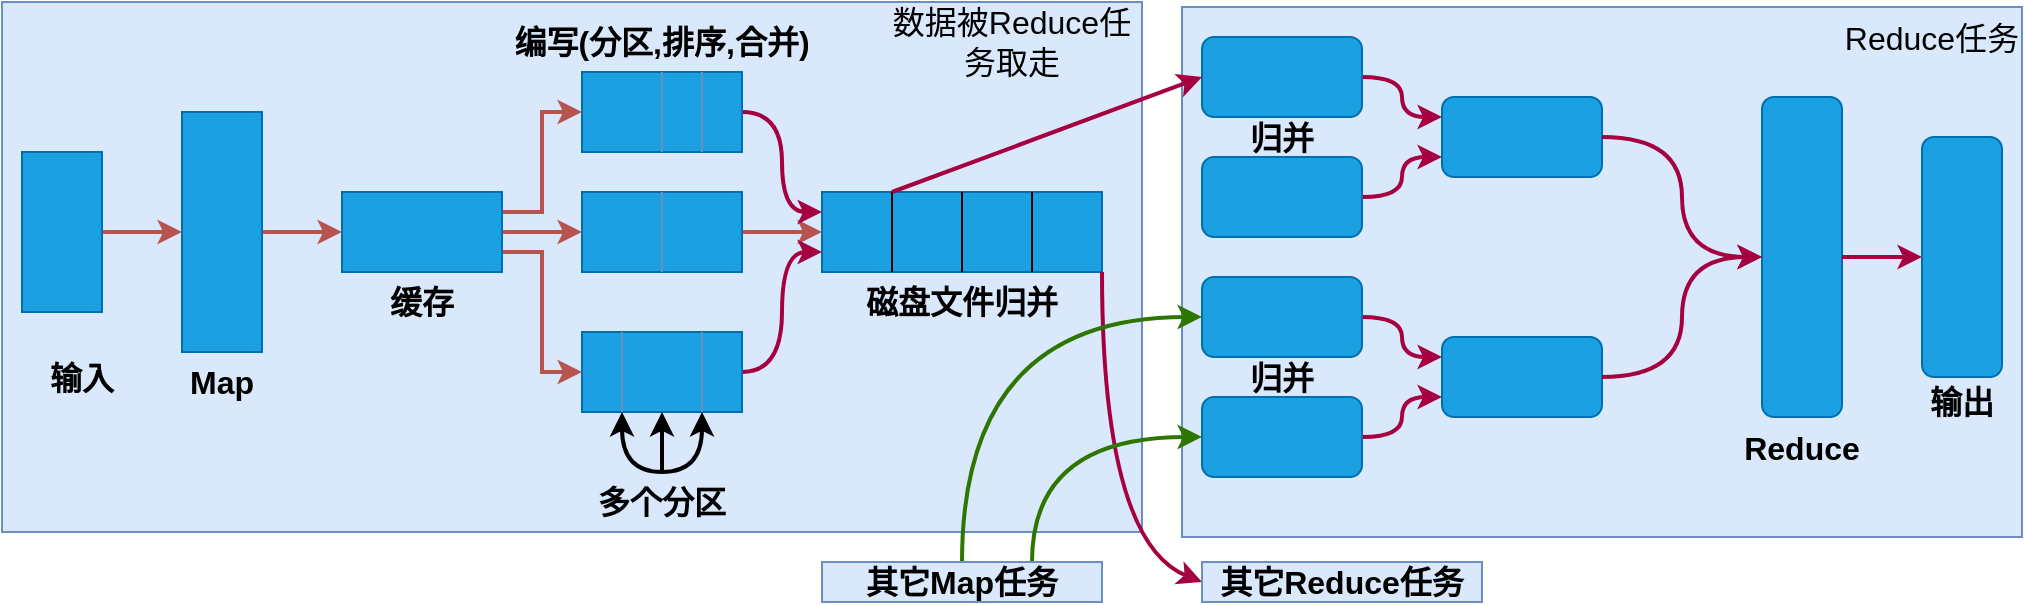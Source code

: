 <mxfile version="12.9.6" type="device"><diagram id="Pw0foBb-HAgVda1DWYSN" name="第 1 页"><mxGraphModel dx="782" dy="499" grid="1" gridSize="10" guides="1" tooltips="1" connect="1" arrows="1" fold="1" page="1" pageScale="1" pageWidth="827" pageHeight="1169" math="0" shadow="0"><root><mxCell id="0"/><mxCell id="1" parent="0"/><mxCell id="sdnTaXhmUEfTiYc25BHq-26" value="" style="rounded=0;whiteSpace=wrap;html=1;fillColor=#dae8fc;strokeColor=#6c8ebf;" vertex="1" parent="1"><mxGeometry x="20" y="50" width="570" height="265" as="geometry"/></mxCell><mxCell id="sdnTaXhmUEfTiYc25BHq-5" value="" style="edgeStyle=orthogonalEdgeStyle;rounded=0;orthogonalLoop=1;jettySize=auto;html=1;fillColor=#f8cecc;strokeColor=#b85450;strokeWidth=2;fontStyle=1;fontSize=16;" edge="1" parent="1" source="sdnTaXhmUEfTiYc25BHq-3" target="sdnTaXhmUEfTiYc25BHq-4"><mxGeometry relative="1" as="geometry"/></mxCell><mxCell id="sdnTaXhmUEfTiYc25BHq-3" value="" style="rounded=0;whiteSpace=wrap;html=1;fillColor=#1ba1e2;strokeColor=#006EAF;fontStyle=1;fontSize=16;fontColor=#ffffff;" vertex="1" parent="1"><mxGeometry x="30" y="125" width="40" height="80" as="geometry"/></mxCell><mxCell id="sdnTaXhmUEfTiYc25BHq-7" value="" style="edgeStyle=orthogonalEdgeStyle;rounded=0;orthogonalLoop=1;jettySize=auto;html=1;fillColor=#f8cecc;strokeColor=#b85450;strokeWidth=2;fontStyle=1;fontSize=16;" edge="1" parent="1" source="sdnTaXhmUEfTiYc25BHq-4" target="sdnTaXhmUEfTiYc25BHq-6"><mxGeometry relative="1" as="geometry"/></mxCell><mxCell id="sdnTaXhmUEfTiYc25BHq-4" value="" style="rounded=0;whiteSpace=wrap;html=1;fillColor=#1ba1e2;strokeColor=#006EAF;fontStyle=1;fontSize=16;fontColor=#ffffff;" vertex="1" parent="1"><mxGeometry x="110" y="105" width="40" height="120" as="geometry"/></mxCell><mxCell id="sdnTaXhmUEfTiYc25BHq-9" value="" style="edgeStyle=orthogonalEdgeStyle;rounded=0;orthogonalLoop=1;jettySize=auto;html=1;fillColor=#f8cecc;strokeColor=#b85450;strokeWidth=2;fontStyle=1;fontSize=16;" edge="1" parent="1" source="sdnTaXhmUEfTiYc25BHq-6" target="sdnTaXhmUEfTiYc25BHq-8"><mxGeometry relative="1" as="geometry"/></mxCell><mxCell id="sdnTaXhmUEfTiYc25BHq-19" style="edgeStyle=orthogonalEdgeStyle;rounded=0;orthogonalLoop=1;jettySize=auto;html=1;exitX=1;exitY=0.25;exitDx=0;exitDy=0;entryX=0;entryY=0.5;entryDx=0;entryDy=0;endArrow=classic;endFill=1;fillColor=#f8cecc;strokeColor=#b85450;strokeWidth=2;fontStyle=1;fontSize=16;" edge="1" parent="1" source="sdnTaXhmUEfTiYc25BHq-6" target="sdnTaXhmUEfTiYc25BHq-15"><mxGeometry relative="1" as="geometry"/></mxCell><mxCell id="sdnTaXhmUEfTiYc25BHq-20" style="edgeStyle=orthogonalEdgeStyle;rounded=0;orthogonalLoop=1;jettySize=auto;html=1;exitX=1;exitY=0.75;exitDx=0;exitDy=0;entryX=0;entryY=0.5;entryDx=0;entryDy=0;endArrow=classic;endFill=1;fillColor=#f8cecc;strokeColor=#b85450;strokeWidth=2;fontStyle=1;fontSize=16;" edge="1" parent="1" source="sdnTaXhmUEfTiYc25BHq-6" target="sdnTaXhmUEfTiYc25BHq-11"><mxGeometry relative="1" as="geometry"/></mxCell><mxCell id="sdnTaXhmUEfTiYc25BHq-6" value="" style="rounded=0;whiteSpace=wrap;html=1;fillColor=#1ba1e2;strokeColor=#006EAF;fontStyle=1;fontSize=16;fontColor=#ffffff;" vertex="1" parent="1"><mxGeometry x="190" y="145" width="80" height="40" as="geometry"/></mxCell><mxCell id="sdnTaXhmUEfTiYc25BHq-22" value="" style="edgeStyle=orthogonalEdgeStyle;rounded=0;orthogonalLoop=1;jettySize=auto;html=1;endArrow=classic;endFill=1;fillColor=#f8cecc;strokeColor=#b85450;strokeWidth=2;fontStyle=1;fontSize=16;" edge="1" parent="1" source="sdnTaXhmUEfTiYc25BHq-8" target="sdnTaXhmUEfTiYc25BHq-21"><mxGeometry relative="1" as="geometry"/></mxCell><mxCell id="sdnTaXhmUEfTiYc25BHq-8" value="" style="rounded=0;whiteSpace=wrap;html=1;fillColor=#1ba1e2;strokeColor=#006EAF;fontStyle=1;fontSize=16;fontColor=#ffffff;" vertex="1" parent="1"><mxGeometry x="310" y="145" width="80" height="40" as="geometry"/></mxCell><mxCell id="sdnTaXhmUEfTiYc25BHq-21" value="" style="rounded=0;whiteSpace=wrap;html=1;fillColor=#1ba1e2;strokeColor=#006EAF;fontStyle=1;fontSize=16;fontColor=#ffffff;" vertex="1" parent="1"><mxGeometry x="430" y="145" width="140" height="40" as="geometry"/></mxCell><mxCell id="sdnTaXhmUEfTiYc25BHq-39" style="edgeStyle=orthogonalEdgeStyle;curved=1;orthogonalLoop=1;jettySize=auto;html=1;exitX=1;exitY=0.5;exitDx=0;exitDy=0;entryX=0;entryY=0.25;entryDx=0;entryDy=0;endArrow=classic;endFill=1;strokeWidth=2;fillColor=#d80073;strokeColor=#A50040;fontStyle=1;fontSize=16;" edge="1" parent="1" source="sdnTaXhmUEfTiYc25BHq-15" target="sdnTaXhmUEfTiYc25BHq-21"><mxGeometry relative="1" as="geometry"/></mxCell><mxCell id="sdnTaXhmUEfTiYc25BHq-15" value="" style="rounded=0;whiteSpace=wrap;html=1;fillColor=#1ba1e2;strokeColor=#006EAF;fontStyle=1;fontSize=16;fontColor=#ffffff;" vertex="1" parent="1"><mxGeometry x="310" y="85" width="80" height="40" as="geometry"/></mxCell><mxCell id="sdnTaXhmUEfTiYc25BHq-40" style="edgeStyle=orthogonalEdgeStyle;curved=1;orthogonalLoop=1;jettySize=auto;html=1;exitX=1;exitY=0.5;exitDx=0;exitDy=0;entryX=0;entryY=0.75;entryDx=0;entryDy=0;endArrow=classic;endFill=1;strokeWidth=2;fillColor=#d80073;strokeColor=#A50040;fontStyle=1;fontSize=16;" edge="1" parent="1" source="sdnTaXhmUEfTiYc25BHq-11" target="sdnTaXhmUEfTiYc25BHq-21"><mxGeometry relative="1" as="geometry"/></mxCell><mxCell id="sdnTaXhmUEfTiYc25BHq-11" value="" style="rounded=0;whiteSpace=wrap;html=1;fillColor=#1ba1e2;strokeColor=#006EAF;fontStyle=1;fontSize=16;fontColor=#ffffff;" vertex="1" parent="1"><mxGeometry x="310" y="215" width="80" height="40" as="geometry"/></mxCell><mxCell id="sdnTaXhmUEfTiYc25BHq-10" style="edgeStyle=orthogonalEdgeStyle;rounded=0;orthogonalLoop=1;jettySize=auto;html=1;exitX=0.5;exitY=0;exitDx=0;exitDy=0;entryX=0.5;entryY=1;entryDx=0;entryDy=0;endArrow=none;endFill=0;fillColor=#dae8fc;strokeColor=#6c8ebf;fontStyle=1;fontSize=16;" edge="1" parent="1" source="sdnTaXhmUEfTiYc25BHq-8" target="sdnTaXhmUEfTiYc25BHq-8"><mxGeometry relative="1" as="geometry"><Array as="points"><mxPoint x="350" y="165"/><mxPoint x="350" y="165"/></Array></mxGeometry></mxCell><mxCell id="sdnTaXhmUEfTiYc25BHq-13" style="edgeStyle=orthogonalEdgeStyle;rounded=0;orthogonalLoop=1;jettySize=auto;html=1;exitX=0.25;exitY=0;exitDx=0;exitDy=0;entryX=0.25;entryY=1;entryDx=0;entryDy=0;endArrow=none;endFill=0;fillColor=#dae8fc;strokeColor=#6c8ebf;fontStyle=1;fontSize=16;" edge="1" parent="1" source="sdnTaXhmUEfTiYc25BHq-11" target="sdnTaXhmUEfTiYc25BHq-11"><mxGeometry relative="1" as="geometry"><Array as="points"><mxPoint x="330" y="235"/><mxPoint x="330" y="235"/></Array></mxGeometry></mxCell><mxCell id="sdnTaXhmUEfTiYc25BHq-14" style="edgeStyle=orthogonalEdgeStyle;rounded=0;orthogonalLoop=1;jettySize=auto;html=1;exitX=0.75;exitY=0;exitDx=0;exitDy=0;entryX=0.75;entryY=1;entryDx=0;entryDy=0;endArrow=none;endFill=0;fillColor=#dae8fc;strokeColor=#6c8ebf;fontStyle=1;fontSize=16;" edge="1" parent="1" source="sdnTaXhmUEfTiYc25BHq-11" target="sdnTaXhmUEfTiYc25BHq-11"><mxGeometry relative="1" as="geometry"><Array as="points"><mxPoint x="370" y="235"/><mxPoint x="370" y="235"/></Array></mxGeometry></mxCell><mxCell id="sdnTaXhmUEfTiYc25BHq-17" style="edgeStyle=orthogonalEdgeStyle;rounded=0;orthogonalLoop=1;jettySize=auto;html=1;exitX=0.75;exitY=0;exitDx=0;exitDy=0;entryX=0.75;entryY=1;entryDx=0;entryDy=0;endArrow=none;endFill=0;fillColor=#dae8fc;strokeColor=#6c8ebf;fontStyle=1;fontSize=16;" edge="1" parent="1" source="sdnTaXhmUEfTiYc25BHq-15" target="sdnTaXhmUEfTiYc25BHq-15"><mxGeometry relative="1" as="geometry"><Array as="points"><mxPoint x="370" y="115"/><mxPoint x="370" y="115"/></Array></mxGeometry></mxCell><mxCell id="sdnTaXhmUEfTiYc25BHq-18" style="edgeStyle=orthogonalEdgeStyle;rounded=0;orthogonalLoop=1;jettySize=auto;html=1;exitX=0.5;exitY=0;exitDx=0;exitDy=0;entryX=0.5;entryY=1;entryDx=0;entryDy=0;endArrow=none;endFill=0;fillColor=#dae8fc;strokeColor=#6c8ebf;fontStyle=1;fontSize=16;" edge="1" parent="1" source="sdnTaXhmUEfTiYc25BHq-15" target="sdnTaXhmUEfTiYc25BHq-15"><mxGeometry relative="1" as="geometry"><Array as="points"><mxPoint x="350" y="115"/><mxPoint x="350" y="115"/></Array></mxGeometry></mxCell><mxCell id="sdnTaXhmUEfTiYc25BHq-27" value="输入" style="text;html=1;strokeColor=none;fillColor=none;align=center;verticalAlign=middle;whiteSpace=wrap;rounded=0;fontStyle=1;fontSize=16;" vertex="1" parent="1"><mxGeometry x="30" y="225" width="60" height="25" as="geometry"/></mxCell><mxCell id="sdnTaXhmUEfTiYc25BHq-28" value="Map" style="text;html=1;strokeColor=none;fillColor=none;align=center;verticalAlign=middle;whiteSpace=wrap;rounded=0;fontStyle=1;fontSize=16;" vertex="1" parent="1"><mxGeometry x="110" y="225" width="40" height="30" as="geometry"/></mxCell><mxCell id="sdnTaXhmUEfTiYc25BHq-29" value="缓存" style="text;html=1;strokeColor=none;fillColor=none;align=center;verticalAlign=middle;whiteSpace=wrap;rounded=0;fontStyle=1;fontSize=16;" vertex="1" parent="1"><mxGeometry x="190" y="185" width="80" height="30" as="geometry"/></mxCell><mxCell id="sdnTaXhmUEfTiYc25BHq-33" style="edgeStyle=orthogonalEdgeStyle;orthogonalLoop=1;jettySize=auto;html=1;exitX=0.5;exitY=0;exitDx=0;exitDy=0;endArrow=classic;endFill=1;strokeWidth=2;curved=1;fontStyle=1;fontSize=16;" edge="1" parent="1" source="sdnTaXhmUEfTiYc25BHq-32"><mxGeometry relative="1" as="geometry"><mxPoint x="330" y="255" as="targetPoint"/></mxGeometry></mxCell><mxCell id="sdnTaXhmUEfTiYc25BHq-34" style="edgeStyle=orthogonalEdgeStyle;rounded=0;orthogonalLoop=1;jettySize=auto;html=1;exitX=0.5;exitY=0;exitDx=0;exitDy=0;endArrow=classic;endFill=1;strokeWidth=2;fontStyle=1;fontSize=16;" edge="1" parent="1" source="sdnTaXhmUEfTiYc25BHq-32" target="sdnTaXhmUEfTiYc25BHq-11"><mxGeometry relative="1" as="geometry"/></mxCell><mxCell id="sdnTaXhmUEfTiYc25BHq-35" style="edgeStyle=orthogonalEdgeStyle;orthogonalLoop=1;jettySize=auto;html=1;exitX=0.5;exitY=0;exitDx=0;exitDy=0;endArrow=classic;endFill=1;strokeWidth=2;curved=1;fontStyle=1;fontSize=16;" edge="1" parent="1" source="sdnTaXhmUEfTiYc25BHq-32"><mxGeometry relative="1" as="geometry"><mxPoint x="370" y="255" as="targetPoint"/><Array as="points"><mxPoint x="370" y="285"/></Array></mxGeometry></mxCell><mxCell id="sdnTaXhmUEfTiYc25BHq-32" value="多个分区" style="text;html=1;strokeColor=none;fillColor=none;align=center;verticalAlign=middle;whiteSpace=wrap;rounded=0;fontStyle=1;fontSize=16;" vertex="1" parent="1"><mxGeometry x="310" y="285" width="80" height="30" as="geometry"/></mxCell><mxCell id="sdnTaXhmUEfTiYc25BHq-36" style="edgeStyle=orthogonalEdgeStyle;curved=1;orthogonalLoop=1;jettySize=auto;html=1;exitX=0.25;exitY=0;exitDx=0;exitDy=0;entryX=0.25;entryY=1;entryDx=0;entryDy=0;endArrow=none;endFill=0;strokeWidth=1;fontStyle=1;fontSize=16;" edge="1" parent="1" source="sdnTaXhmUEfTiYc25BHq-21" target="sdnTaXhmUEfTiYc25BHq-21"><mxGeometry relative="1" as="geometry"><Array as="points"><mxPoint x="465" y="175"/><mxPoint x="465" y="175"/></Array></mxGeometry></mxCell><mxCell id="sdnTaXhmUEfTiYc25BHq-37" style="edgeStyle=orthogonalEdgeStyle;curved=1;orthogonalLoop=1;jettySize=auto;html=1;exitX=0.5;exitY=0;exitDx=0;exitDy=0;entryX=0.5;entryY=1;entryDx=0;entryDy=0;endArrow=none;endFill=0;strokeWidth=1;fontStyle=1;fontSize=16;fillColor=#1ba1e2;strokeColor=#000000;" edge="1" parent="1" source="sdnTaXhmUEfTiYc25BHq-21" target="sdnTaXhmUEfTiYc25BHq-21"><mxGeometry relative="1" as="geometry"><Array as="points"><mxPoint x="500" y="175"/><mxPoint x="500" y="175"/></Array></mxGeometry></mxCell><mxCell id="sdnTaXhmUEfTiYc25BHq-38" style="edgeStyle=orthogonalEdgeStyle;curved=1;orthogonalLoop=1;jettySize=auto;html=1;exitX=0.75;exitY=0;exitDx=0;exitDy=0;entryX=0.75;entryY=1;entryDx=0;entryDy=0;endArrow=none;endFill=0;strokeWidth=1;fontStyle=1;fontSize=16;" edge="1" parent="1" source="sdnTaXhmUEfTiYc25BHq-21" target="sdnTaXhmUEfTiYc25BHq-21"><mxGeometry relative="1" as="geometry"><Array as="points"><mxPoint x="535" y="165"/><mxPoint x="535" y="165"/></Array></mxGeometry></mxCell><mxCell id="sdnTaXhmUEfTiYc25BHq-41" value="磁盘文件归并" style="text;html=1;strokeColor=none;fillColor=none;align=center;verticalAlign=middle;whiteSpace=wrap;rounded=0;fontStyle=1;fontSize=16;" vertex="1" parent="1"><mxGeometry x="430" y="185" width="140" height="30" as="geometry"/></mxCell><mxCell id="sdnTaXhmUEfTiYc25BHq-42" value="编写(分区,排序,合并)" style="text;html=1;strokeColor=none;fillColor=none;align=center;verticalAlign=middle;whiteSpace=wrap;rounded=0;fontStyle=1;fontSize=16;" vertex="1" parent="1"><mxGeometry x="270" y="55" width="160" height="30" as="geometry"/></mxCell><mxCell id="sdnTaXhmUEfTiYc25BHq-68" value="" style="rounded=0;whiteSpace=wrap;html=1;fillColor=#dae8fc;fontSize=16;strokeColor=#6c8ebf;" vertex="1" parent="1"><mxGeometry x="610" y="52.5" width="420" height="265" as="geometry"/></mxCell><mxCell id="sdnTaXhmUEfTiYc25BHq-69" value="" style="group" vertex="1" connectable="0" parent="1"><mxGeometry x="620" y="67.5" width="410" height="235" as="geometry"/></mxCell><mxCell id="sdnTaXhmUEfTiYc25BHq-47" value="" style="rounded=1;whiteSpace=wrap;html=1;fillColor=#1ba1e2;fontSize=16;strokeColor=#006EAF;fontColor=#ffffff;fontStyle=1" vertex="1" parent="sdnTaXhmUEfTiYc25BHq-69"><mxGeometry x="120" y="30" width="80" height="40" as="geometry"/></mxCell><mxCell id="sdnTaXhmUEfTiYc25BHq-48" style="edgeStyle=orthogonalEdgeStyle;curved=1;orthogonalLoop=1;jettySize=auto;html=1;exitX=1;exitY=0.5;exitDx=0;exitDy=0;entryX=0;entryY=0.25;entryDx=0;entryDy=0;endArrow=classic;endFill=1;strokeColor=#A50040;strokeWidth=2;fontSize=16;fillColor=#d80073;fontStyle=1" edge="1" parent="sdnTaXhmUEfTiYc25BHq-69" source="sdnTaXhmUEfTiYc25BHq-43" target="sdnTaXhmUEfTiYc25BHq-47"><mxGeometry relative="1" as="geometry"/></mxCell><mxCell id="sdnTaXhmUEfTiYc25BHq-49" style="edgeStyle=orthogonalEdgeStyle;curved=1;orthogonalLoop=1;jettySize=auto;html=1;exitX=1;exitY=0.5;exitDx=0;exitDy=0;entryX=0;entryY=0.75;entryDx=0;entryDy=0;endArrow=classic;endFill=1;strokeColor=#A50040;strokeWidth=2;fontSize=16;fillColor=#d80073;fontStyle=1" edge="1" parent="sdnTaXhmUEfTiYc25BHq-69" source="sdnTaXhmUEfTiYc25BHq-44" target="sdnTaXhmUEfTiYc25BHq-47"><mxGeometry relative="1" as="geometry"/></mxCell><mxCell id="sdnTaXhmUEfTiYc25BHq-50" value="" style="rounded=1;whiteSpace=wrap;html=1;fillColor=#1ba1e2;fontSize=16;strokeColor=#006EAF;fontColor=#ffffff;fontStyle=1" vertex="1" parent="sdnTaXhmUEfTiYc25BHq-69"><mxGeometry x="120" y="150" width="80" height="40" as="geometry"/></mxCell><mxCell id="sdnTaXhmUEfTiYc25BHq-43" value="" style="rounded=1;whiteSpace=wrap;html=1;fontSize=16;fillColor=#1ba1e2;strokeColor=#006EAF;fontColor=#ffffff;" vertex="1" parent="sdnTaXhmUEfTiYc25BHq-69"><mxGeometry width="80" height="40" as="geometry"/></mxCell><mxCell id="sdnTaXhmUEfTiYc25BHq-44" value="" style="rounded=1;whiteSpace=wrap;html=1;fontSize=16;fillColor=#1ba1e2;strokeColor=#006EAF;fontColor=#ffffff;fontStyle=1" vertex="1" parent="sdnTaXhmUEfTiYc25BHq-69"><mxGeometry y="60" width="80" height="40" as="geometry"/></mxCell><mxCell id="sdnTaXhmUEfTiYc25BHq-54" style="edgeStyle=orthogonalEdgeStyle;curved=1;orthogonalLoop=1;jettySize=auto;html=1;exitX=1;exitY=0.5;exitDx=0;exitDy=0;entryX=0;entryY=0.25;entryDx=0;entryDy=0;endArrow=classic;endFill=1;strokeColor=#A50040;strokeWidth=2;fontSize=16;fillColor=#d80073;fontStyle=1" edge="1" parent="sdnTaXhmUEfTiYc25BHq-69" source="sdnTaXhmUEfTiYc25BHq-52" target="sdnTaXhmUEfTiYc25BHq-50"><mxGeometry relative="1" as="geometry"/></mxCell><mxCell id="sdnTaXhmUEfTiYc25BHq-52" value="" style="rounded=1;whiteSpace=wrap;html=1;fontSize=16;fillColor=#1ba1e2;strokeColor=#006EAF;fontColor=#ffffff;fontStyle=1" vertex="1" parent="sdnTaXhmUEfTiYc25BHq-69"><mxGeometry y="120" width="80" height="40" as="geometry"/></mxCell><mxCell id="sdnTaXhmUEfTiYc25BHq-55" style="edgeStyle=orthogonalEdgeStyle;curved=1;orthogonalLoop=1;jettySize=auto;html=1;exitX=1;exitY=0.5;exitDx=0;exitDy=0;entryX=0;entryY=0.75;entryDx=0;entryDy=0;endArrow=classic;endFill=1;strokeColor=#A50040;strokeWidth=2;fontSize=16;fillColor=#d80073;fontStyle=1" edge="1" parent="sdnTaXhmUEfTiYc25BHq-69" source="sdnTaXhmUEfTiYc25BHq-53" target="sdnTaXhmUEfTiYc25BHq-50"><mxGeometry relative="1" as="geometry"/></mxCell><mxCell id="sdnTaXhmUEfTiYc25BHq-53" value="" style="rounded=1;whiteSpace=wrap;html=1;fontSize=16;fillColor=#1ba1e2;strokeColor=#006EAF;fontColor=#ffffff;fontStyle=1" vertex="1" parent="sdnTaXhmUEfTiYc25BHq-69"><mxGeometry y="180" width="80" height="40" as="geometry"/></mxCell><mxCell id="sdnTaXhmUEfTiYc25BHq-56" value="" style="rounded=1;whiteSpace=wrap;html=1;fillColor=#1ba1e2;fontSize=16;strokeColor=#006EAF;fontColor=#ffffff;fontStyle=1" vertex="1" parent="sdnTaXhmUEfTiYc25BHq-69"><mxGeometry x="280" y="30" width="40" height="160" as="geometry"/></mxCell><mxCell id="sdnTaXhmUEfTiYc25BHq-57" style="edgeStyle=orthogonalEdgeStyle;curved=1;orthogonalLoop=1;jettySize=auto;html=1;exitX=1;exitY=0.5;exitDx=0;exitDy=0;entryX=0;entryY=0.5;entryDx=0;entryDy=0;endArrow=classic;endFill=1;strokeColor=#A50040;strokeWidth=2;fontSize=16;fillColor=#d80073;fontStyle=1" edge="1" parent="sdnTaXhmUEfTiYc25BHq-69" source="sdnTaXhmUEfTiYc25BHq-47" target="sdnTaXhmUEfTiYc25BHq-56"><mxGeometry relative="1" as="geometry"/></mxCell><mxCell id="sdnTaXhmUEfTiYc25BHq-58" style="edgeStyle=orthogonalEdgeStyle;curved=1;orthogonalLoop=1;jettySize=auto;html=1;exitX=1;exitY=0.5;exitDx=0;exitDy=0;endArrow=classic;endFill=1;strokeColor=#A50040;strokeWidth=2;fontSize=16;entryX=0;entryY=0.5;entryDx=0;entryDy=0;fillColor=#d80073;fontStyle=1" edge="1" parent="sdnTaXhmUEfTiYc25BHq-69" source="sdnTaXhmUEfTiYc25BHq-50" target="sdnTaXhmUEfTiYc25BHq-56"><mxGeometry relative="1" as="geometry"><mxPoint x="240" y="110" as="targetPoint"/><Array as="points"><mxPoint x="240" y="170"/><mxPoint x="240" y="110"/></Array></mxGeometry></mxCell><mxCell id="sdnTaXhmUEfTiYc25BHq-60" style="edgeStyle=orthogonalEdgeStyle;curved=1;orthogonalLoop=1;jettySize=auto;html=1;exitX=1;exitY=0.5;exitDx=0;exitDy=0;entryX=0;entryY=0.5;entryDx=0;entryDy=0;endArrow=classic;endFill=1;strokeColor=#A50040;strokeWidth=2;fontSize=16;fillColor=#d80073;fontStyle=1" edge="1" parent="sdnTaXhmUEfTiYc25BHq-69" source="sdnTaXhmUEfTiYc25BHq-56" target="sdnTaXhmUEfTiYc25BHq-59"><mxGeometry relative="1" as="geometry"/></mxCell><mxCell id="sdnTaXhmUEfTiYc25BHq-61" value="输出" style="text;html=1;strokeColor=none;fillColor=none;align=center;verticalAlign=middle;whiteSpace=wrap;rounded=0;fontSize=16;fontStyle=1" vertex="1" parent="sdnTaXhmUEfTiYc25BHq-69"><mxGeometry x="360" y="172.5" width="40" height="20" as="geometry"/></mxCell><mxCell id="sdnTaXhmUEfTiYc25BHq-62" value="Reduce" style="text;html=1;strokeColor=none;fillColor=none;align=center;verticalAlign=middle;whiteSpace=wrap;rounded=0;fontSize=16;fontStyle=1" vertex="1" parent="sdnTaXhmUEfTiYc25BHq-69"><mxGeometry x="265" y="190" width="70" height="30" as="geometry"/></mxCell><mxCell id="sdnTaXhmUEfTiYc25BHq-65" value="归并" style="text;html=1;strokeColor=none;fillColor=none;align=center;verticalAlign=middle;whiteSpace=wrap;rounded=0;fontSize=16;fontStyle=1" vertex="1" parent="sdnTaXhmUEfTiYc25BHq-69"><mxGeometry x="10" y="40" width="60" height="20" as="geometry"/></mxCell><mxCell id="sdnTaXhmUEfTiYc25BHq-67" value="归并" style="text;html=1;strokeColor=none;fillColor=none;align=center;verticalAlign=middle;whiteSpace=wrap;rounded=0;fontSize=16;fontStyle=1" vertex="1" parent="sdnTaXhmUEfTiYc25BHq-69"><mxGeometry x="10" y="160" width="60" height="20" as="geometry"/></mxCell><mxCell id="sdnTaXhmUEfTiYc25BHq-59" value="" style="rounded=1;whiteSpace=wrap;html=1;fillColor=#1ba1e2;fontSize=16;strokeColor=#006EAF;fontColor=#ffffff;fontStyle=1" vertex="1" parent="sdnTaXhmUEfTiYc25BHq-69"><mxGeometry x="360" y="50" width="40" height="120" as="geometry"/></mxCell><mxCell id="sdnTaXhmUEfTiYc25BHq-74" value="数据被Reduce任务取走" style="text;html=1;strokeColor=none;fillColor=none;align=center;verticalAlign=middle;whiteSpace=wrap;rounded=0;fontSize=16;" vertex="1" parent="1"><mxGeometry x="460" y="50" width="130" height="40" as="geometry"/></mxCell><mxCell id="sdnTaXhmUEfTiYc25BHq-75" value="Reduce任务" style="text;html=1;strokeColor=none;fillColor=none;align=center;verticalAlign=middle;whiteSpace=wrap;rounded=0;fontSize=16;" vertex="1" parent="1"><mxGeometry x="940" y="52.5" width="90" height="30" as="geometry"/></mxCell><mxCell id="sdnTaXhmUEfTiYc25BHq-76" value="" style="endArrow=classic;html=1;strokeColor=#A50040;strokeWidth=2;fontSize=16;entryX=0;entryY=0.5;entryDx=0;entryDy=0;exitX=0.25;exitY=0;exitDx=0;exitDy=0;fillColor=#d80073;" edge="1" parent="1" source="sdnTaXhmUEfTiYc25BHq-21" target="sdnTaXhmUEfTiYc25BHq-43"><mxGeometry width="50" height="50" relative="1" as="geometry"><mxPoint x="670" y="200" as="sourcePoint"/><mxPoint x="720" y="150" as="targetPoint"/></mxGeometry></mxCell><mxCell id="sdnTaXhmUEfTiYc25BHq-77" value="" style="endArrow=classic;html=1;strokeColor=#A50040;strokeWidth=2;fontSize=16;exitX=1;exitY=0;exitDx=0;exitDy=0;curved=1;fillColor=#d80073;entryX=0;entryY=0.5;entryDx=0;entryDy=0;" edge="1" parent="1" source="sdnTaXhmUEfTiYc25BHq-41" target="sdnTaXhmUEfTiYc25BHq-78"><mxGeometry width="50" height="50" relative="1" as="geometry"><mxPoint x="670" y="260" as="sourcePoint"/><mxPoint x="620" y="360" as="targetPoint"/><Array as="points"><mxPoint x="570" y="320"/></Array></mxGeometry></mxCell><mxCell id="sdnTaXhmUEfTiYc25BHq-78" value="其它Reduce任务" style="text;html=1;strokeColor=#6c8ebf;fillColor=#dae8fc;align=center;verticalAlign=middle;whiteSpace=wrap;rounded=0;fontSize=16;fontStyle=1" vertex="1" parent="1"><mxGeometry x="620" y="330" width="140" height="20" as="geometry"/></mxCell><mxCell id="sdnTaXhmUEfTiYc25BHq-80" style="edgeStyle=orthogonalEdgeStyle;curved=1;orthogonalLoop=1;jettySize=auto;html=1;exitX=0.5;exitY=0;exitDx=0;exitDy=0;entryX=0;entryY=0.5;entryDx=0;entryDy=0;endArrow=classic;endFill=1;strokeColor=#2D7600;strokeWidth=2;fontSize=16;fillColor=#60a917;" edge="1" parent="1" source="sdnTaXhmUEfTiYc25BHq-79" target="sdnTaXhmUEfTiYc25BHq-52"><mxGeometry relative="1" as="geometry"/></mxCell><mxCell id="sdnTaXhmUEfTiYc25BHq-81" style="edgeStyle=orthogonalEdgeStyle;curved=1;orthogonalLoop=1;jettySize=auto;html=1;exitX=0.75;exitY=0;exitDx=0;exitDy=0;entryX=0;entryY=0.5;entryDx=0;entryDy=0;endArrow=classic;endFill=1;strokeColor=#2D7600;strokeWidth=2;fontSize=16;fillColor=#60a917;" edge="1" parent="1" source="sdnTaXhmUEfTiYc25BHq-79" target="sdnTaXhmUEfTiYc25BHq-53"><mxGeometry relative="1" as="geometry"/></mxCell><mxCell id="sdnTaXhmUEfTiYc25BHq-79" value="其它Map任务" style="text;html=1;strokeColor=#6c8ebf;fillColor=#dae8fc;align=center;verticalAlign=middle;whiteSpace=wrap;rounded=0;fontSize=16;fontStyle=1" vertex="1" parent="1"><mxGeometry x="430" y="330" width="140" height="20" as="geometry"/></mxCell></root></mxGraphModel></diagram></mxfile>